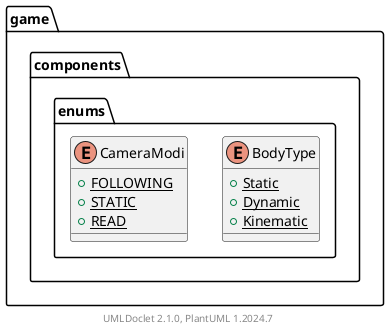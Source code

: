 @startuml
    namespace game.components.enums {

        enum BodyType [[BodyType.html]] {
            {static} +Static
            {static} +Dynamic
            {static} +Kinematic
        }

        enum CameraModi [[CameraModi.html]] {
            {static} +FOLLOWING
            {static} +STATIC
            {static} +READ
        }

    }

    center footer UMLDoclet 2.1.0, PlantUML %version()
@enduml
